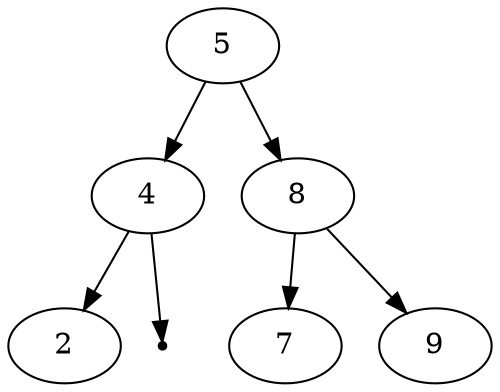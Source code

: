 digraph G{
	5;
	5 -> 4;
	4 -> 2;
	null15052398 [shape=point];
	4 -> null15052398;
	5 -> 8;
	8 -> 7;
	8 -> 9;
}
